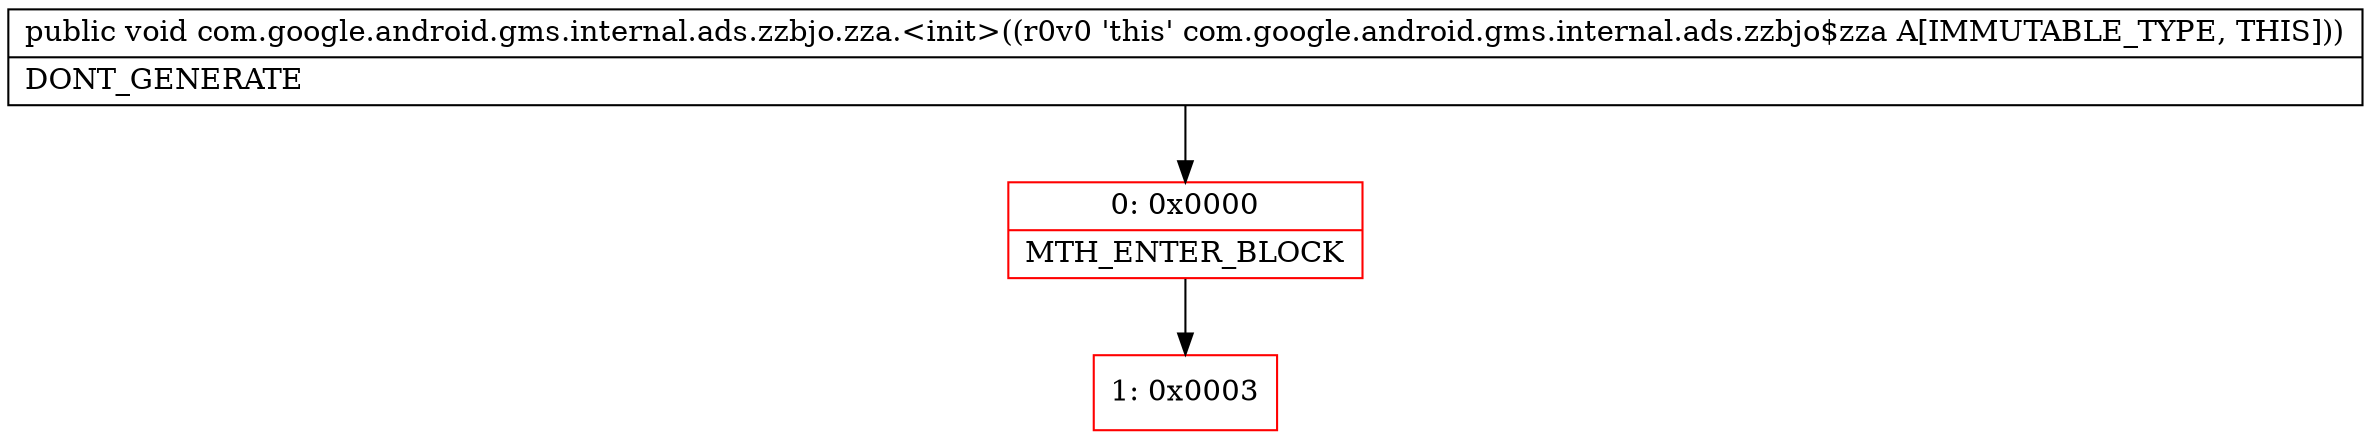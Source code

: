 digraph "CFG forcom.google.android.gms.internal.ads.zzbjo.zza.\<init\>()V" {
subgraph cluster_Region_2049663444 {
label = "R(0)";
node [shape=record,color=blue];
}
Node_0 [shape=record,color=red,label="{0\:\ 0x0000|MTH_ENTER_BLOCK\l}"];
Node_1 [shape=record,color=red,label="{1\:\ 0x0003}"];
MethodNode[shape=record,label="{public void com.google.android.gms.internal.ads.zzbjo.zza.\<init\>((r0v0 'this' com.google.android.gms.internal.ads.zzbjo$zza A[IMMUTABLE_TYPE, THIS]))  | DONT_GENERATE\l}"];
MethodNode -> Node_0;
Node_0 -> Node_1;
}


